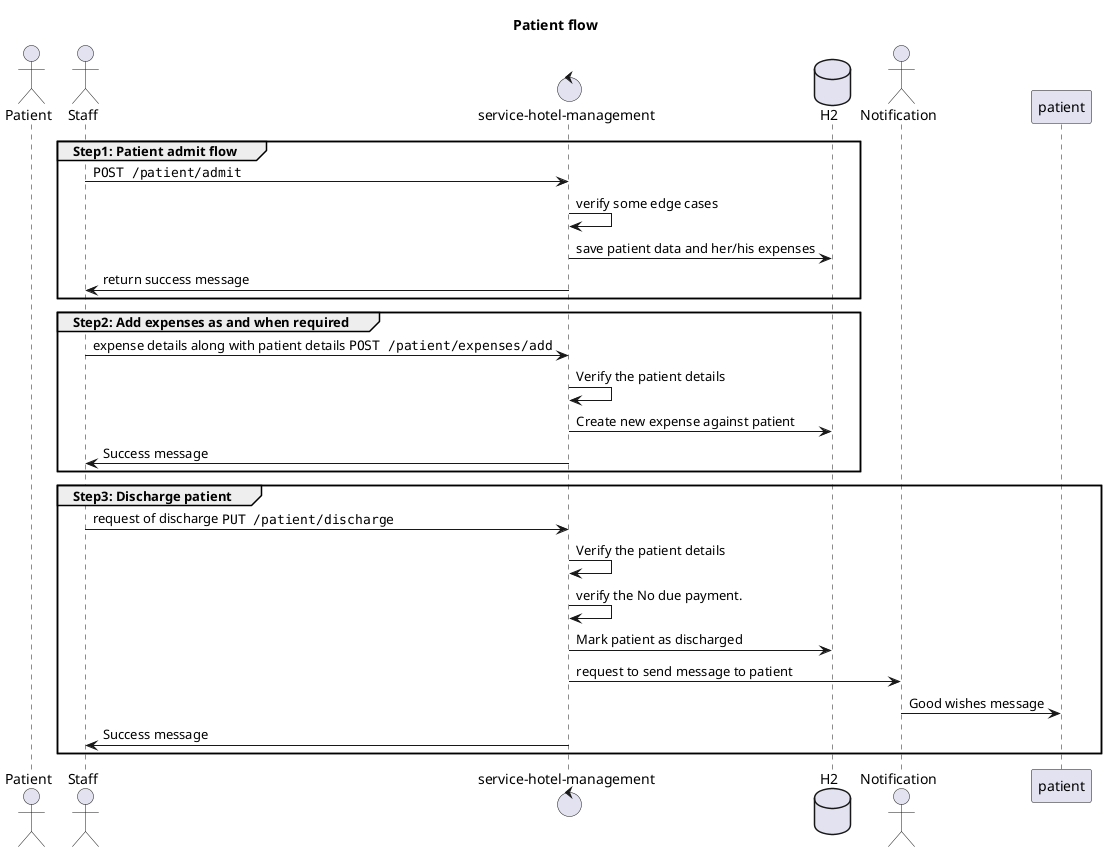 @startuml

title Patient flow

actor Patient
actor Staff
control "service-hotel-management" as service
database H2 as db
actor Notification as notification

group Step1: Patient admit flow
    Staff -> service : ""POST /patient/admit""
    service -> service : verify some edge cases
    service -> db :  save patient data and her/his expenses
    service -> Staff : return success message
end

group Step2: Add expenses as and when required
    Staff -> service: expense details along with patient details ""POST /patient/expenses/add""
    service -> service : Verify the patient details
    service -> db : Create new expense against patient
    service -> Staff: Success message
end

group Step3: Discharge patient
    Staff -> service: request of discharge ""PUT /patient/discharge""
    service -> service : Verify the patient details
    service -> service : verify the No due payment.
    service -> db : Mark patient as discharged
    service -> notification: request to send message to patient
    notification -> patient : Good wishes message
    service -> Staff: Success message
end

@enduml
